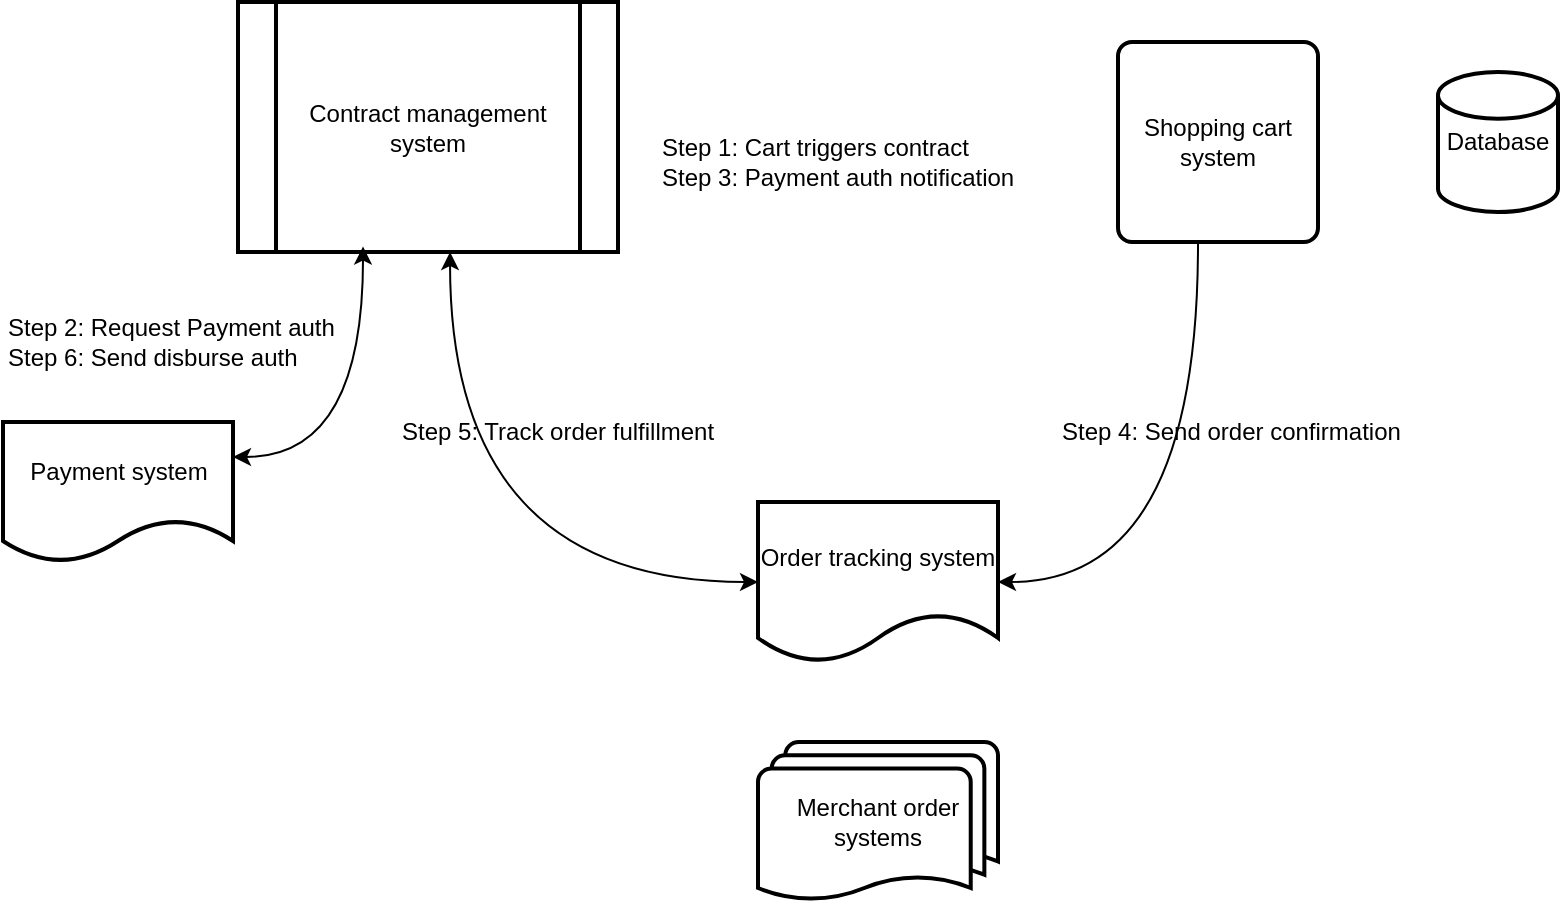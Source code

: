 <mxfile version="21.3.2" type="github">
  <diagram name="Page-1" id="5oQk0iP3RECzhw_weiLr">
    <mxGraphModel dx="1804" dy="527" grid="1" gridSize="10" guides="1" tooltips="1" connect="1" arrows="1" fold="1" page="1" pageScale="1" pageWidth="850" pageHeight="1100" math="0" shadow="0">
      <root>
        <mxCell id="0" />
        <mxCell id="1" parent="0" />
        <mxCell id="pcHelcg1O1OIMG8Py_eO-7" value="Contract management system" style="shape=process;whiteSpace=wrap;html=1;backgroundOutline=1;strokeWidth=2;" vertex="1" parent="1">
          <mxGeometry x="90" y="40" width="190" height="125" as="geometry" />
        </mxCell>
        <mxCell id="pcHelcg1O1OIMG8Py_eO-9" value="Payment system" style="shape=document;whiteSpace=wrap;html=1;boundedLbl=1;strokeWidth=2;" vertex="1" parent="1">
          <mxGeometry x="-27.5" y="250" width="115" height="70" as="geometry" />
        </mxCell>
        <mxCell id="pcHelcg1O1OIMG8Py_eO-13" value="Database" style="strokeWidth=2;html=1;shape=mxgraph.flowchart.database;whiteSpace=wrap;" vertex="1" parent="1">
          <mxGeometry x="690" y="75" width="60" height="70" as="geometry" />
        </mxCell>
        <mxCell id="pcHelcg1O1OIMG8Py_eO-14" value="Shopping cart system" style="rounded=1;whiteSpace=wrap;html=1;absoluteArcSize=1;arcSize=14;strokeWidth=2;" vertex="1" parent="1">
          <mxGeometry x="530" y="60" width="100" height="100" as="geometry" />
        </mxCell>
        <mxCell id="pcHelcg1O1OIMG8Py_eO-16" value="Step 1: Cart triggers contract&lt;br&gt;Step 3: Payment auth notification" style="text;html=1;align=left;verticalAlign=middle;resizable=0;points=[];autosize=1;strokeColor=none;fillColor=none;" vertex="1" parent="1">
          <mxGeometry x="300" y="100" width="200" height="40" as="geometry" />
        </mxCell>
        <mxCell id="pcHelcg1O1OIMG8Py_eO-20" value="Order tracking system" style="shape=document;whiteSpace=wrap;html=1;boundedLbl=1;strokeWidth=2;" vertex="1" parent="1">
          <mxGeometry x="350" y="290" width="120" height="80" as="geometry" />
        </mxCell>
        <mxCell id="pcHelcg1O1OIMG8Py_eO-23" value="Step 2: Request Payment auth&lt;br&gt;Step 6: Send disburse auth" style="text;html=1;align=left;verticalAlign=middle;resizable=0;points=[];autosize=1;strokeColor=none;fillColor=none;" vertex="1" parent="1">
          <mxGeometry x="-27.5" y="190" width="190" height="40" as="geometry" />
        </mxCell>
        <mxCell id="pcHelcg1O1OIMG8Py_eO-33" value="" style="endArrow=classic;startArrow=classic;html=1;rounded=0;entryX=0.329;entryY=0.978;entryDx=0;entryDy=0;edgeStyle=orthogonalEdgeStyle;elbow=vertical;entryPerimeter=0;curved=1;exitX=1;exitY=0.25;exitDx=0;exitDy=0;" edge="1" parent="1" source="pcHelcg1O1OIMG8Py_eO-9" target="pcHelcg1O1OIMG8Py_eO-7">
          <mxGeometry width="50" height="50" relative="1" as="geometry">
            <mxPoint x="20" y="250" as="sourcePoint" />
            <mxPoint x="70" y="200" as="targetPoint" />
          </mxGeometry>
        </mxCell>
        <mxCell id="pcHelcg1O1OIMG8Py_eO-36" value="Step 4: Send order confirmation" style="text;html=1;align=left;verticalAlign=middle;resizable=0;points=[];autosize=1;strokeColor=none;fillColor=none;rotation=0;" vertex="1" parent="1">
          <mxGeometry x="500" y="240" width="190" height="30" as="geometry" />
        </mxCell>
        <mxCell id="pcHelcg1O1OIMG8Py_eO-38" value="Step 5: Track order fulfillment" style="text;html=1;align=left;verticalAlign=middle;resizable=0;points=[];autosize=1;strokeColor=none;fillColor=none;" vertex="1" parent="1">
          <mxGeometry x="170" y="240" width="180" height="30" as="geometry" />
        </mxCell>
        <mxCell id="pcHelcg1O1OIMG8Py_eO-75" value="" style="endArrow=classic;startArrow=classic;html=1;rounded=0;entryX=0.558;entryY=1;entryDx=0;entryDy=0;entryPerimeter=0;exitX=0;exitY=0.5;exitDx=0;exitDy=0;edgeStyle=orthogonalEdgeStyle;curved=1;" edge="1" parent="1" source="pcHelcg1O1OIMG8Py_eO-20" target="pcHelcg1O1OIMG8Py_eO-7">
          <mxGeometry width="50" height="50" relative="1" as="geometry">
            <mxPoint x="190" y="290" as="sourcePoint" />
            <mxPoint x="240" y="240" as="targetPoint" />
          </mxGeometry>
        </mxCell>
        <mxCell id="pcHelcg1O1OIMG8Py_eO-76" value="" style="endArrow=classic;html=1;rounded=0;entryX=1;entryY=0.5;entryDx=0;entryDy=0;exitX=0.4;exitY=1.01;exitDx=0;exitDy=0;exitPerimeter=0;edgeStyle=orthogonalEdgeStyle;curved=1;" edge="1" parent="1" source="pcHelcg1O1OIMG8Py_eO-14" target="pcHelcg1O1OIMG8Py_eO-20">
          <mxGeometry width="50" height="50" relative="1" as="geometry">
            <mxPoint x="555" y="290" as="sourcePoint" />
            <mxPoint x="530" y="250" as="targetPoint" />
          </mxGeometry>
        </mxCell>
        <mxCell id="pcHelcg1O1OIMG8Py_eO-78" value="Merchant order systems" style="strokeWidth=2;html=1;shape=mxgraph.flowchart.multi-document;whiteSpace=wrap;" vertex="1" parent="1">
          <mxGeometry x="350" y="410" width="120" height="80" as="geometry" />
        </mxCell>
      </root>
    </mxGraphModel>
  </diagram>
</mxfile>
